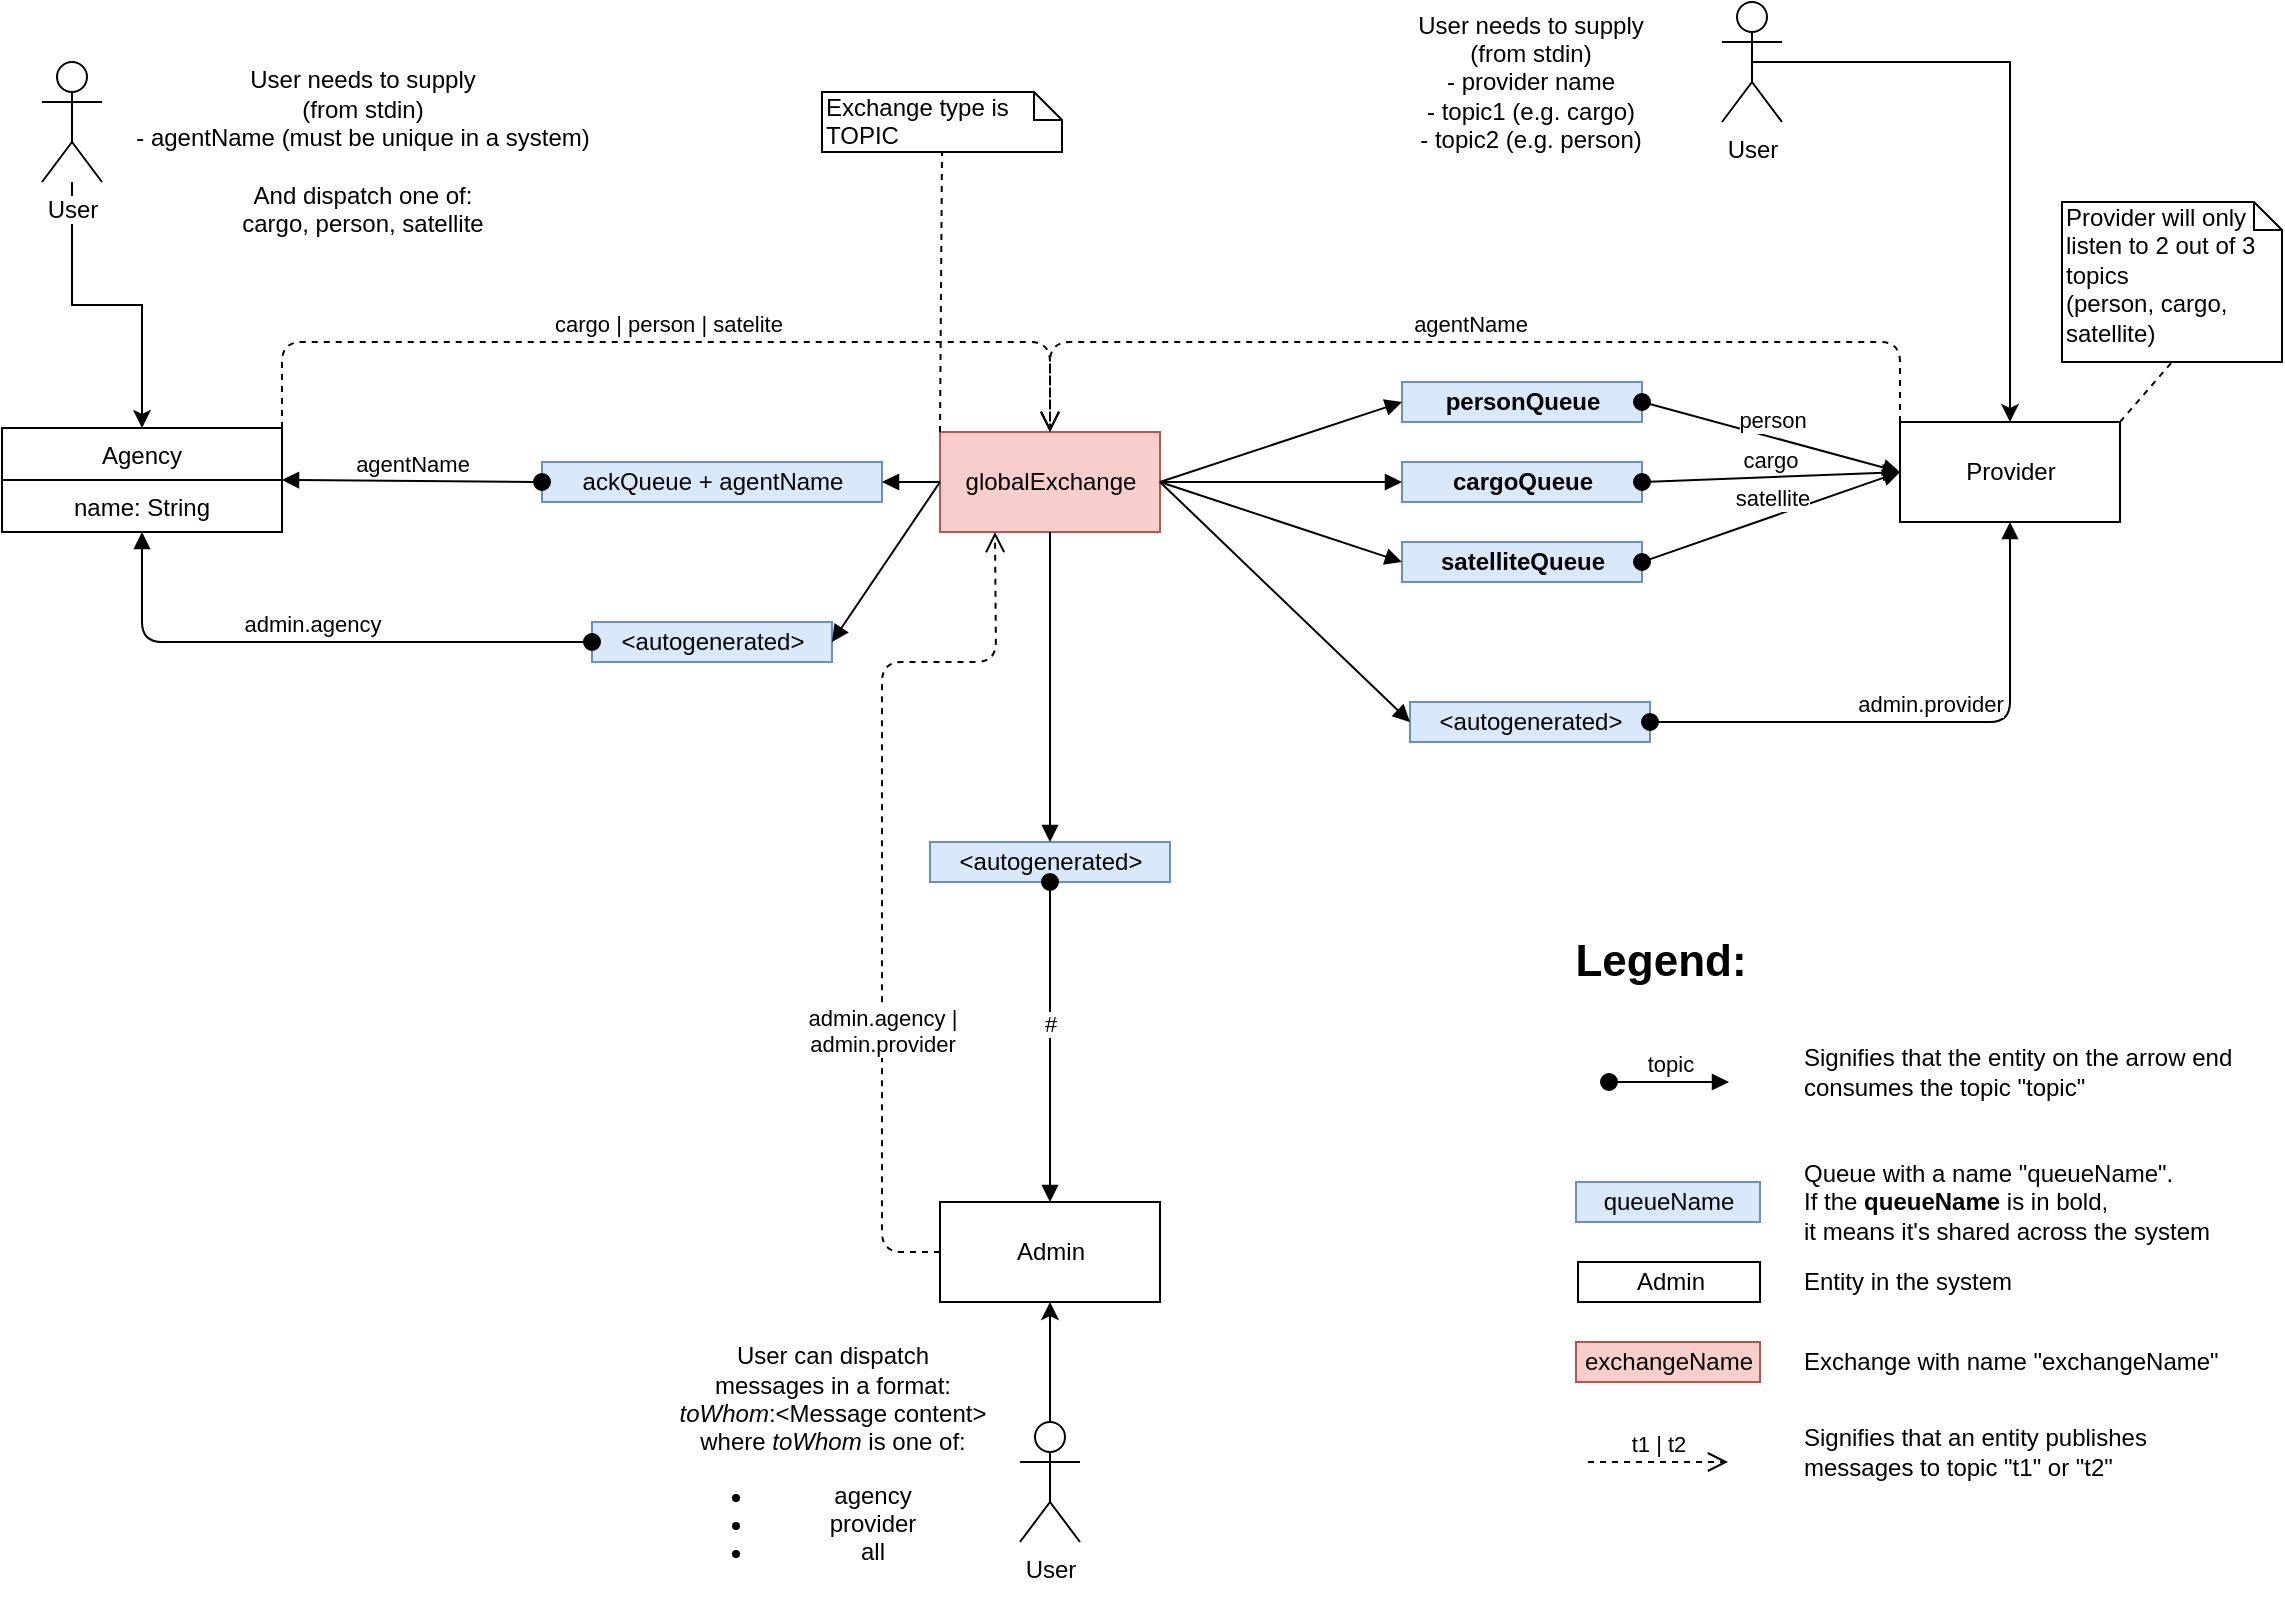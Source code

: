 <mxfile version="12.9.4" type="device"><diagram id="qr2CQ6cfbPgWtnfqt_s8" name="Page-1"><mxGraphModel dx="1172" dy="918" grid="1" gridSize="10" guides="1" tooltips="1" connect="1" arrows="1" fold="1" page="1" pageScale="1" pageWidth="1169" pageHeight="827" math="0" shadow="0"><root><mxCell id="0"/><mxCell id="1" parent="0"/><mxCell id="Lw0XVF6TPdBQ0CLh2Gdt-1" value="&lt;b&gt;personQueue&lt;/b&gt;" style="html=1;fillColor=#dae8fc;strokeColor=#6c8ebf;" vertex="1" parent="1"><mxGeometry x="720" y="220" width="120" height="20" as="geometry"/></mxCell><mxCell id="Lw0XVF6TPdBQ0CLh2Gdt-2" value="&lt;b&gt;cargoQueue&lt;/b&gt;" style="html=1;fillColor=#dae8fc;strokeColor=#6c8ebf;" vertex="1" parent="1"><mxGeometry x="720" y="260" width="120" height="20" as="geometry"/></mxCell><mxCell id="Lw0XVF6TPdBQ0CLh2Gdt-3" value="&lt;b&gt;satelliteQueue&lt;/b&gt;" style="html=1;fillColor=#dae8fc;strokeColor=#6c8ebf;" vertex="1" parent="1"><mxGeometry x="720" y="300" width="120" height="20" as="geometry"/></mxCell><mxCell id="Lw0XVF6TPdBQ0CLh2Gdt-5" value="Provider" style="html=1;" vertex="1" parent="1"><mxGeometry x="969" y="240" width="110" height="50" as="geometry"/></mxCell><mxCell id="Lw0XVF6TPdBQ0CLh2Gdt-7" value="globalExchange" style="html=1;fillColor=#f8cecc;strokeColor=#b85450;" vertex="1" parent="1"><mxGeometry x="489" y="245" width="110" height="50" as="geometry"/></mxCell><mxCell id="Lw0XVF6TPdBQ0CLh2Gdt-9" value="person" style="html=1;verticalAlign=bottom;startArrow=oval;startFill=1;endArrow=block;startSize=8;exitX=1;exitY=0.5;exitDx=0;exitDy=0;entryX=0;entryY=0.5;entryDx=0;entryDy=0;" edge="1" parent="1" source="Lw0XVF6TPdBQ0CLh2Gdt-1" target="Lw0XVF6TPdBQ0CLh2Gdt-5"><mxGeometry width="60" relative="1" as="geometry"><mxPoint x="869" y="230" as="sourcePoint"/><mxPoint x="889" y="180" as="targetPoint"/></mxGeometry></mxCell><mxCell id="Lw0XVF6TPdBQ0CLh2Gdt-10" value="cargo" style="html=1;verticalAlign=bottom;startArrow=oval;startFill=1;endArrow=block;startSize=8;exitX=1;exitY=0.5;exitDx=0;exitDy=0;entryX=0;entryY=0.5;entryDx=0;entryDy=0;" edge="1" parent="1" source="Lw0XVF6TPdBQ0CLh2Gdt-2" target="Lw0XVF6TPdBQ0CLh2Gdt-5"><mxGeometry width="60" relative="1" as="geometry"><mxPoint x="839" y="240" as="sourcePoint"/><mxPoint x="969.33" y="220.45" as="targetPoint"/></mxGeometry></mxCell><mxCell id="Lw0XVF6TPdBQ0CLh2Gdt-13" value="satellite" style="html=1;verticalAlign=bottom;startArrow=oval;startFill=1;endArrow=block;startSize=8;exitX=1;exitY=0.5;exitDx=0;exitDy=0;entryX=0;entryY=0.5;entryDx=0;entryDy=0;" edge="1" parent="1" source="Lw0XVF6TPdBQ0CLh2Gdt-3" target="Lw0XVF6TPdBQ0CLh2Gdt-5"><mxGeometry width="60" relative="1" as="geometry"><mxPoint x="839" y="280" as="sourcePoint"/><mxPoint x="979" y="275" as="targetPoint"/></mxGeometry></mxCell><mxCell id="Lw0XVF6TPdBQ0CLh2Gdt-15" value="&lt;div&gt;Provider will only listen to 2 out of 3 topics &lt;br&gt;&lt;/div&gt;&lt;div&gt;(person, cargo, satellite)&lt;br&gt;&lt;/div&gt;" style="shape=note;whiteSpace=wrap;html=1;size=14;verticalAlign=top;align=left;spacingTop=-6;" vertex="1" parent="1"><mxGeometry x="1050" y="130" width="110" height="80" as="geometry"/></mxCell><mxCell id="Lw0XVF6TPdBQ0CLh2Gdt-16" value="" style="endArrow=none;dashed=1;html=1;exitX=1;exitY=0;exitDx=0;exitDy=0;entryX=0.5;entryY=1;entryDx=0;entryDy=0;entryPerimeter=0;" edge="1" parent="1" source="Lw0XVF6TPdBQ0CLh2Gdt-5" target="Lw0XVF6TPdBQ0CLh2Gdt-15"><mxGeometry width="50" height="50" relative="1" as="geometry"><mxPoint x="1039" y="250" as="sourcePoint"/><mxPoint x="1089" y="200" as="targetPoint"/></mxGeometry></mxCell><mxCell id="Lw0XVF6TPdBQ0CLh2Gdt-17" value="&lt;font style=&quot;font-size: 22px&quot;&gt;&lt;b&gt;&lt;font style=&quot;font-size: 22px&quot;&gt;Legend:&lt;/font&gt;&lt;/b&gt;&lt;/font&gt;" style="text;html=1;align=center;verticalAlign=middle;resizable=0;points=[];autosize=1;" vertex="1" parent="1"><mxGeometry x="799" y="500" width="100" height="20" as="geometry"/></mxCell><mxCell id="Lw0XVF6TPdBQ0CLh2Gdt-18" value="topic" style="html=1;verticalAlign=bottom;startArrow=oval;startFill=1;endArrow=block;startSize=8;" edge="1" parent="1"><mxGeometry width="60" relative="1" as="geometry"><mxPoint x="823.5" y="570" as="sourcePoint"/><mxPoint x="883.5" y="570" as="targetPoint"/></mxGeometry></mxCell><mxCell id="Lw0XVF6TPdBQ0CLh2Gdt-19" value="&lt;div&gt;Signifies that the entity on the arrow end&lt;/div&gt;&lt;div&gt;consumes the topic &quot;topic&quot;&lt;br&gt;&lt;/div&gt;" style="text;html=1;align=left;verticalAlign=middle;resizable=0;points=[];autosize=1;" vertex="1" parent="1"><mxGeometry x="919" y="550" width="230" height="30" as="geometry"/></mxCell><mxCell id="Lw0XVF6TPdBQ0CLh2Gdt-36" style="edgeStyle=orthogonalEdgeStyle;rounded=0;orthogonalLoop=1;jettySize=auto;html=1;exitX=0.5;exitY=0.5;exitDx=0;exitDy=0;exitPerimeter=0;entryX=0.5;entryY=0;entryDx=0;entryDy=0;" edge="1" parent="1" source="Lw0XVF6TPdBQ0CLh2Gdt-20" target="Lw0XVF6TPdBQ0CLh2Gdt-5"><mxGeometry relative="1" as="geometry"/></mxCell><mxCell id="Lw0XVF6TPdBQ0CLh2Gdt-20" value="User" style="shape=umlActor;verticalLabelPosition=bottom;labelBackgroundColor=#ffffff;verticalAlign=top;html=1;" vertex="1" parent="1"><mxGeometry x="880" y="30" width="30" height="60" as="geometry"/></mxCell><mxCell id="Lw0XVF6TPdBQ0CLh2Gdt-22" value="&lt;div&gt;User needs to supply&lt;/div&gt;&lt;div&gt;(from stdin)&lt;br&gt;&lt;/div&gt;&lt;div&gt;- provider name&lt;br&gt;&lt;/div&gt;&lt;div&gt;- topic1 (e.g. cargo)&lt;br&gt;&lt;/div&gt;&lt;div&gt;- topic2 (e.g. person)&lt;br&gt;&lt;/div&gt;" style="text;html=1;align=center;verticalAlign=middle;resizable=0;points=[];autosize=1;" vertex="1" parent="1"><mxGeometry x="719" y="30" width="130" height="80" as="geometry"/></mxCell><mxCell id="Lw0XVF6TPdBQ0CLh2Gdt-23" value="" style="html=1;verticalAlign=bottom;endArrow=block;exitX=1;exitY=0.5;exitDx=0;exitDy=0;entryX=0;entryY=0.5;entryDx=0;entryDy=0;" edge="1" parent="1" source="Lw0XVF6TPdBQ0CLh2Gdt-7" target="Lw0XVF6TPdBQ0CLh2Gdt-1"><mxGeometry x="0.12" y="48" width="80" relative="1" as="geometry"><mxPoint x="640" y="220" as="sourcePoint"/><mxPoint x="720" y="220" as="targetPoint"/><mxPoint as="offset"/></mxGeometry></mxCell><mxCell id="Lw0XVF6TPdBQ0CLh2Gdt-24" value="" style="html=1;verticalAlign=bottom;endArrow=block;entryX=0;entryY=0.5;entryDx=0;entryDy=0;exitX=1;exitY=0.5;exitDx=0;exitDy=0;" edge="1" parent="1" source="Lw0XVF6TPdBQ0CLh2Gdt-7" target="Lw0XVF6TPdBQ0CLh2Gdt-2"><mxGeometry x="0.12" y="48" width="80" relative="1" as="geometry"><mxPoint x="600" y="320" as="sourcePoint"/><mxPoint x="749" y="240" as="targetPoint"/><mxPoint as="offset"/></mxGeometry></mxCell><mxCell id="Lw0XVF6TPdBQ0CLh2Gdt-25" value="" style="html=1;verticalAlign=bottom;endArrow=block;entryX=0;entryY=0.5;entryDx=0;entryDy=0;exitX=1;exitY=0.5;exitDx=0;exitDy=0;" edge="1" parent="1" source="Lw0XVF6TPdBQ0CLh2Gdt-7" target="Lw0XVF6TPdBQ0CLh2Gdt-3"><mxGeometry x="0.12" y="48" width="80" relative="1" as="geometry"><mxPoint x="609" y="295" as="sourcePoint"/><mxPoint x="749" y="280" as="targetPoint"/><mxPoint as="offset"/></mxGeometry></mxCell><mxCell id="Lw0XVF6TPdBQ0CLh2Gdt-27" value="ackQueue + agentName" style="html=1;fillColor=#dae8fc;strokeColor=#6c8ebf;" vertex="1" parent="1"><mxGeometry x="290" y="260" width="170" height="20" as="geometry"/></mxCell><mxCell id="Lw0XVF6TPdBQ0CLh2Gdt-29" value="" style="html=1;verticalAlign=bottom;endArrow=block;entryX=1;entryY=0.5;entryDx=0;entryDy=0;exitX=0;exitY=0.5;exitDx=0;exitDy=0;" edge="1" parent="1" source="Lw0XVF6TPdBQ0CLh2Gdt-7" target="Lw0XVF6TPdBQ0CLh2Gdt-27"><mxGeometry x="0.12" y="48" width="80" relative="1" as="geometry"><mxPoint x="609" y="280" as="sourcePoint"/><mxPoint x="749" y="320" as="targetPoint"/><mxPoint as="offset"/></mxGeometry></mxCell><mxCell id="Lw0XVF6TPdBQ0CLh2Gdt-30" value="agentName" style="html=1;verticalAlign=bottom;startArrow=oval;startFill=1;endArrow=block;startSize=8;exitX=0;exitY=0.5;exitDx=0;exitDy=0;entryX=1;entryY=0.5;entryDx=0;entryDy=0;" edge="1" parent="1" source="Lw0XVF6TPdBQ0CLh2Gdt-27" target="Lw0XVF6TPdBQ0CLh2Gdt-31"><mxGeometry width="60" relative="1" as="geometry"><mxPoint x="560" y="510" as="sourcePoint"/><mxPoint x="150" y="270" as="targetPoint"/></mxGeometry></mxCell><mxCell id="Lw0XVF6TPdBQ0CLh2Gdt-31" value="Agency" style="swimlane;fontStyle=0;childLayout=stackLayout;horizontal=1;startSize=26;fillColor=none;horizontalStack=0;resizeParent=1;resizeParentMax=0;resizeLast=0;collapsible=1;marginBottom=0;" vertex="1" parent="1"><mxGeometry x="20" y="243" width="140" height="52" as="geometry"/></mxCell><mxCell id="Lw0XVF6TPdBQ0CLh2Gdt-32" value="name: String" style="text;strokeColor=none;fillColor=none;align=center;verticalAlign=top;spacingLeft=4;spacingRight=4;overflow=hidden;rotatable=0;points=[[0,0.5],[1,0.5]];portConstraint=eastwest;" vertex="1" parent="Lw0XVF6TPdBQ0CLh2Gdt-31"><mxGeometry y="26" width="140" height="26" as="geometry"/></mxCell><mxCell id="Lw0XVF6TPdBQ0CLh2Gdt-38" style="edgeStyle=orthogonalEdgeStyle;rounded=0;orthogonalLoop=1;jettySize=auto;html=1;" edge="1" parent="1" source="Lw0XVF6TPdBQ0CLh2Gdt-37" target="Lw0XVF6TPdBQ0CLh2Gdt-31"><mxGeometry relative="1" as="geometry"/></mxCell><mxCell id="Lw0XVF6TPdBQ0CLh2Gdt-37" value="User" style="shape=umlActor;verticalLabelPosition=bottom;labelBackgroundColor=#ffffff;verticalAlign=top;html=1;align=center;" vertex="1" parent="1"><mxGeometry x="40" y="60" width="30" height="60" as="geometry"/></mxCell><mxCell id="Lw0XVF6TPdBQ0CLh2Gdt-39" value="&lt;div&gt;User needs to supply&lt;/div&gt;&lt;div&gt;(from stdin)&lt;br&gt;&lt;/div&gt;&lt;div&gt;- agentName (must be unique in a system)&lt;br&gt;&lt;/div&gt;&lt;div&gt;&lt;br&gt;&lt;/div&gt;&lt;div&gt;And dispatch one of: &lt;br&gt;&lt;/div&gt;&lt;div&gt;cargo, person, satellite&lt;br&gt;&lt;/div&gt;" style="text;html=1;align=center;verticalAlign=middle;resizable=0;points=[];autosize=1;" vertex="1" parent="1"><mxGeometry x="80" y="60" width="240" height="90" as="geometry"/></mxCell><mxCell id="Lw0XVF6TPdBQ0CLh2Gdt-42" value="Admin" style="html=1;align=center;" vertex="1" parent="1"><mxGeometry x="489" y="630" width="110" height="50" as="geometry"/></mxCell><mxCell id="Lw0XVF6TPdBQ0CLh2Gdt-44" value="queueName" style="html=1;fillColor=#dae8fc;strokeColor=#6c8ebf;" vertex="1" parent="1"><mxGeometry x="807" y="620" width="92" height="20" as="geometry"/></mxCell><mxCell id="Lw0XVF6TPdBQ0CLh2Gdt-45" value="&lt;div&gt;Queue with a name &quot;queueName&quot;.&lt;/div&gt;&lt;div&gt;If the &lt;b&gt;queueName&lt;/b&gt; is in bold, &lt;br&gt;&lt;/div&gt;&lt;div&gt;it means it's shared across the system&lt;br&gt;&lt;/div&gt;" style="text;html=1;align=left;verticalAlign=middle;resizable=0;points=[];autosize=1;" vertex="1" parent="1"><mxGeometry x="919" y="605" width="220" height="50" as="geometry"/></mxCell><mxCell id="Lw0XVF6TPdBQ0CLh2Gdt-46" value="Admin" style="html=1;align=center;" vertex="1" parent="1"><mxGeometry x="808" y="660" width="91" height="20" as="geometry"/></mxCell><mxCell id="Lw0XVF6TPdBQ0CLh2Gdt-47" value="Entity in the system" style="text;html=1;align=left;verticalAlign=middle;resizable=0;points=[];autosize=1;" vertex="1" parent="1"><mxGeometry x="919" y="660" width="120" height="20" as="geometry"/></mxCell><mxCell id="Lw0XVF6TPdBQ0CLh2Gdt-48" value="exchangeName" style="html=1;fillColor=#f8cecc;strokeColor=#b85450;" vertex="1" parent="1"><mxGeometry x="807" y="700" width="92" height="20" as="geometry"/></mxCell><mxCell id="Lw0XVF6TPdBQ0CLh2Gdt-50" value="Exchange with name &quot;exchangeName&quot;" style="text;html=1;align=left;verticalAlign=middle;resizable=0;points=[];autosize=1;" vertex="1" parent="1"><mxGeometry x="919" y="700" width="220" height="20" as="geometry"/></mxCell><mxCell id="Lw0XVF6TPdBQ0CLh2Gdt-51" value="&amp;lt;autogenerated&amp;gt;" style="html=1;fillColor=#dae8fc;strokeColor=#6c8ebf;" vertex="1" parent="1"><mxGeometry x="484" y="450" width="120" height="20" as="geometry"/></mxCell><mxCell id="Lw0XVF6TPdBQ0CLh2Gdt-52" value="#" style="html=1;verticalAlign=bottom;startArrow=oval;startFill=1;endArrow=block;startSize=8;exitX=0.5;exitY=1;exitDx=0;exitDy=0;entryX=0.5;entryY=0;entryDx=0;entryDy=0;" edge="1" parent="1" source="Lw0XVF6TPdBQ0CLh2Gdt-51" target="Lw0XVF6TPdBQ0CLh2Gdt-42"><mxGeometry width="60" relative="1" as="geometry"><mxPoint x="560" y="530" as="sourcePoint"/><mxPoint x="620" y="530" as="targetPoint"/></mxGeometry></mxCell><mxCell id="Lw0XVF6TPdBQ0CLh2Gdt-53" value="" style="html=1;verticalAlign=bottom;endArrow=block;entryX=0.5;entryY=0;entryDx=0;entryDy=0;exitX=0.5;exitY=1;exitDx=0;exitDy=0;" edge="1" parent="1" source="Lw0XVF6TPdBQ0CLh2Gdt-7" target="Lw0XVF6TPdBQ0CLh2Gdt-51"><mxGeometry x="0.12" y="48" width="80" relative="1" as="geometry"><mxPoint x="609" y="280" as="sourcePoint"/><mxPoint x="749" y="320" as="targetPoint"/><mxPoint as="offset"/></mxGeometry></mxCell><mxCell id="Lw0XVF6TPdBQ0CLh2Gdt-54" value="cargo | person | satelite" style="html=1;verticalAlign=bottom;endArrow=open;dashed=1;endSize=8;exitX=1;exitY=0;exitDx=0;exitDy=0;entryX=0.5;entryY=0;entryDx=0;entryDy=0;" edge="1" parent="1" source="Lw0XVF6TPdBQ0CLh2Gdt-31" target="Lw0XVF6TPdBQ0CLh2Gdt-7"><mxGeometry relative="1" as="geometry"><mxPoint x="190" y="240" as="sourcePoint"/><mxPoint x="470" y="240" as="targetPoint"/><Array as="points"><mxPoint x="160" y="200"/><mxPoint x="544" y="200"/></Array></mxGeometry></mxCell><mxCell id="Lw0XVF6TPdBQ0CLh2Gdt-55" value="t1 | t2" style="html=1;verticalAlign=bottom;endArrow=open;dashed=1;endSize=8;" edge="1" parent="1"><mxGeometry relative="1" as="geometry"><mxPoint x="813" y="760" as="sourcePoint"/><mxPoint x="883" y="760" as="targetPoint"/></mxGeometry></mxCell><mxCell id="Lw0XVF6TPdBQ0CLh2Gdt-56" value="&lt;div&gt;Signifies that an entity publishes&lt;br&gt;&lt;/div&gt;&lt;div&gt;messages to topic &quot;t1&quot; or &quot;t2&quot;&lt;br&gt;&lt;/div&gt;" style="text;html=1;align=left;verticalAlign=middle;resizable=0;points=[];autosize=1;" vertex="1" parent="1"><mxGeometry x="919" y="740" width="190" height="30" as="geometry"/></mxCell><mxCell id="Lw0XVF6TPdBQ0CLh2Gdt-58" value="agentName" style="html=1;verticalAlign=bottom;endArrow=open;dashed=1;endSize=8;exitX=0;exitY=0;exitDx=0;exitDy=0;entryX=0.5;entryY=0;entryDx=0;entryDy=0;" edge="1" parent="1" source="Lw0XVF6TPdBQ0CLh2Gdt-5" target="Lw0XVF6TPdBQ0CLh2Gdt-7"><mxGeometry relative="1" as="geometry"><mxPoint x="170" y="253" as="sourcePoint"/><mxPoint x="510" y="130" as="targetPoint"/><Array as="points"><mxPoint x="969" y="200"/><mxPoint x="544" y="200"/></Array></mxGeometry></mxCell><mxCell id="Lw0XVF6TPdBQ0CLh2Gdt-59" value="&amp;lt;autogenerated&amp;gt;" style="html=1;fillColor=#dae8fc;strokeColor=#6c8ebf;" vertex="1" parent="1"><mxGeometry x="315" y="340" width="120" height="20" as="geometry"/></mxCell><mxCell id="Lw0XVF6TPdBQ0CLh2Gdt-60" value="&amp;lt;autogenerated&amp;gt;" style="html=1;fillColor=#dae8fc;strokeColor=#6c8ebf;" vertex="1" parent="1"><mxGeometry x="724" y="380" width="120" height="20" as="geometry"/></mxCell><mxCell id="Lw0XVF6TPdBQ0CLh2Gdt-61" value="" style="html=1;verticalAlign=bottom;endArrow=block;entryX=1;entryY=0.5;entryDx=0;entryDy=0;exitX=0;exitY=0.5;exitDx=0;exitDy=0;" edge="1" parent="1" source="Lw0XVF6TPdBQ0CLh2Gdt-7" target="Lw0XVF6TPdBQ0CLh2Gdt-59"><mxGeometry x="0.12" y="48" width="80" relative="1" as="geometry"><mxPoint x="609" y="280" as="sourcePoint"/><mxPoint x="749" y="320" as="targetPoint"/><mxPoint as="offset"/></mxGeometry></mxCell><mxCell id="Lw0XVF6TPdBQ0CLh2Gdt-62" value="admin.agency" style="html=1;verticalAlign=bottom;startArrow=oval;startFill=1;endArrow=block;startSize=8;exitX=0;exitY=0.5;exitDx=0;exitDy=0;entryX=0.5;entryY=1;entryDx=0;entryDy=0;" edge="1" parent="1" source="Lw0XVF6TPdBQ0CLh2Gdt-59" target="Lw0XVF6TPdBQ0CLh2Gdt-31"><mxGeometry width="60" relative="1" as="geometry"><mxPoint x="300" y="280" as="sourcePoint"/><mxPoint x="150" y="350" as="targetPoint"/><Array as="points"><mxPoint x="90" y="350"/></Array></mxGeometry></mxCell><mxCell id="Lw0XVF6TPdBQ0CLh2Gdt-63" value="" style="html=1;verticalAlign=bottom;endArrow=block;entryX=0;entryY=0.5;entryDx=0;entryDy=0;exitX=1;exitY=0.5;exitDx=0;exitDy=0;" edge="1" parent="1" source="Lw0XVF6TPdBQ0CLh2Gdt-7" target="Lw0XVF6TPdBQ0CLh2Gdt-60"><mxGeometry x="0.12" y="48" width="80" relative="1" as="geometry"><mxPoint x="499" y="280" as="sourcePoint"/><mxPoint x="445" y="360" as="targetPoint"/><mxPoint as="offset"/></mxGeometry></mxCell><mxCell id="Lw0XVF6TPdBQ0CLh2Gdt-64" value="admin.provider" style="html=1;verticalAlign=bottom;startArrow=oval;startFill=1;endArrow=block;startSize=8;exitX=1;exitY=0.5;exitDx=0;exitDy=0;entryX=0.5;entryY=1;entryDx=0;entryDy=0;" edge="1" parent="1" source="Lw0XVF6TPdBQ0CLh2Gdt-60" target="Lw0XVF6TPdBQ0CLh2Gdt-5"><mxGeometry width="60" relative="1" as="geometry"><mxPoint x="839" y="320" as="sourcePoint"/><mxPoint x="979" y="275" as="targetPoint"/><Array as="points"><mxPoint x="1024" y="390"/></Array></mxGeometry></mxCell><mxCell id="Lw0XVF6TPdBQ0CLh2Gdt-65" value="&lt;div&gt;admin.agency |&lt;/div&gt;&lt;div&gt;admin.provider&lt;br&gt;&lt;/div&gt;" style="html=1;verticalAlign=bottom;endArrow=open;dashed=1;endSize=8;exitX=0;exitY=0.5;exitDx=0;exitDy=0;entryX=0.25;entryY=1;entryDx=0;entryDy=0;" edge="1" parent="1" source="Lw0XVF6TPdBQ0CLh2Gdt-42" target="Lw0XVF6TPdBQ0CLh2Gdt-7"><mxGeometry x="-0.444" relative="1" as="geometry"><mxPoint x="170" y="253" as="sourcePoint"/><mxPoint x="554" y="255" as="targetPoint"/><Array as="points"><mxPoint x="460" y="655"/><mxPoint x="460" y="360"/><mxPoint x="517" y="360"/></Array><mxPoint as="offset"/></mxGeometry></mxCell><mxCell id="Lw0XVF6TPdBQ0CLh2Gdt-67" style="edgeStyle=orthogonalEdgeStyle;rounded=0;orthogonalLoop=1;jettySize=auto;html=1;entryX=0.5;entryY=1;entryDx=0;entryDy=0;" edge="1" parent="1" source="Lw0XVF6TPdBQ0CLh2Gdt-66" target="Lw0XVF6TPdBQ0CLh2Gdt-42"><mxGeometry relative="1" as="geometry"/></mxCell><mxCell id="Lw0XVF6TPdBQ0CLh2Gdt-66" value="User" style="shape=umlActor;verticalLabelPosition=bottom;labelBackgroundColor=#ffffff;verticalAlign=top;html=1;align=center;" vertex="1" parent="1"><mxGeometry x="529" y="740" width="30" height="60" as="geometry"/></mxCell><mxCell id="Lw0XVF6TPdBQ0CLh2Gdt-68" value="&lt;div&gt;User can dispatch&lt;/div&gt;&lt;div&gt;messages in a format:&lt;/div&gt;&lt;div&gt;&lt;i&gt;toWhom&lt;/i&gt;:&amp;lt;Message content&amp;gt;&lt;/div&gt;&lt;div&gt;where &lt;i&gt;toWhom&lt;/i&gt; is one of:&lt;br&gt;&lt;/div&gt;&lt;div&gt;&lt;ul&gt;&lt;li&gt;agency&lt;/li&gt;&lt;li&gt;provider&lt;/li&gt;&lt;li&gt;all&lt;br&gt;&lt;/li&gt;&lt;/ul&gt;&lt;/div&gt;" style="text;html=1;align=center;verticalAlign=middle;resizable=0;points=[];autosize=1;" vertex="1" parent="1"><mxGeometry x="350" y="697" width="170" height="130" as="geometry"/></mxCell><mxCell id="Lw0XVF6TPdBQ0CLh2Gdt-69" value="&lt;div&gt;Exchange type is &lt;br&gt;&lt;/div&gt;&lt;div&gt;TOPIC&lt;br&gt;&lt;/div&gt;" style="shape=note;whiteSpace=wrap;html=1;size=14;verticalAlign=top;align=left;spacingTop=-6;" vertex="1" parent="1"><mxGeometry x="430" y="75" width="120" height="30" as="geometry"/></mxCell><mxCell id="Lw0XVF6TPdBQ0CLh2Gdt-70" value="" style="endArrow=none;dashed=1;html=1;exitX=0;exitY=0;exitDx=0;exitDy=0;entryX=0.5;entryY=1;entryDx=0;entryDy=0;entryPerimeter=0;" edge="1" parent="1" source="Lw0XVF6TPdBQ0CLh2Gdt-7" target="Lw0XVF6TPdBQ0CLh2Gdt-69"><mxGeometry width="50" height="50" relative="1" as="geometry"><mxPoint x="1089" y="250" as="sourcePoint"/><mxPoint x="1115" y="220" as="targetPoint"/></mxGeometry></mxCell></root></mxGraphModel></diagram></mxfile>